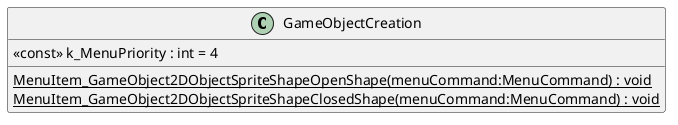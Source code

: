 @startuml
class GameObjectCreation {
    <<const>> k_MenuPriority : int = 4
    {static} MenuItem_GameObject2DObjectSpriteShapeOpenShape(menuCommand:MenuCommand) : void
    {static} MenuItem_GameObject2DObjectSpriteShapeClosedShape(menuCommand:MenuCommand) : void
}
@enduml
